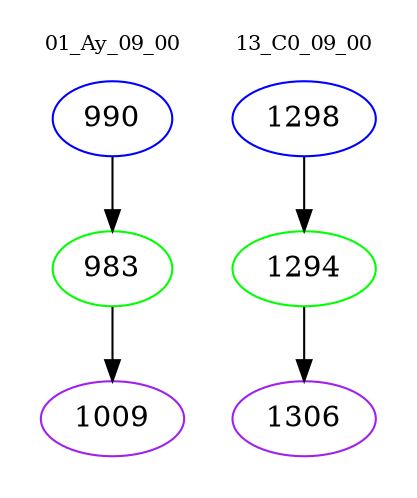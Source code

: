 digraph{
subgraph cluster_0 {
color = white
label = "01_Ay_09_00";
fontsize=10;
T0_990 [label="990", color="blue"]
T0_990 -> T0_983 [color="black"]
T0_983 [label="983", color="green"]
T0_983 -> T0_1009 [color="black"]
T0_1009 [label="1009", color="purple"]
}
subgraph cluster_1 {
color = white
label = "13_C0_09_00";
fontsize=10;
T1_1298 [label="1298", color="blue"]
T1_1298 -> T1_1294 [color="black"]
T1_1294 [label="1294", color="green"]
T1_1294 -> T1_1306 [color="black"]
T1_1306 [label="1306", color="purple"]
}
}
